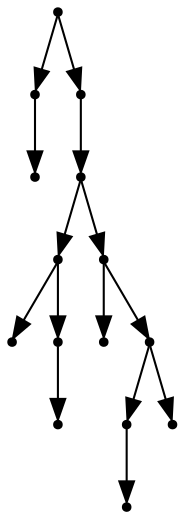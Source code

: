 digraph {
  14 [shape=point];
  1 [shape=point];
  0 [shape=point];
  13 [shape=point];
  12 [shape=point];
  5 [shape=point];
  2 [shape=point];
  4 [shape=point];
  3 [shape=point];
  11 [shape=point];
  6 [shape=point];
  10 [shape=point];
  8 [shape=point];
  7 [shape=point];
  9 [shape=point];
14 -> 1;
1 -> 0;
14 -> 13;
13 -> 12;
12 -> 5;
5 -> 2;
5 -> 4;
4 -> 3;
12 -> 11;
11 -> 6;
11 -> 10;
10 -> 8;
8 -> 7;
10 -> 9;
}
